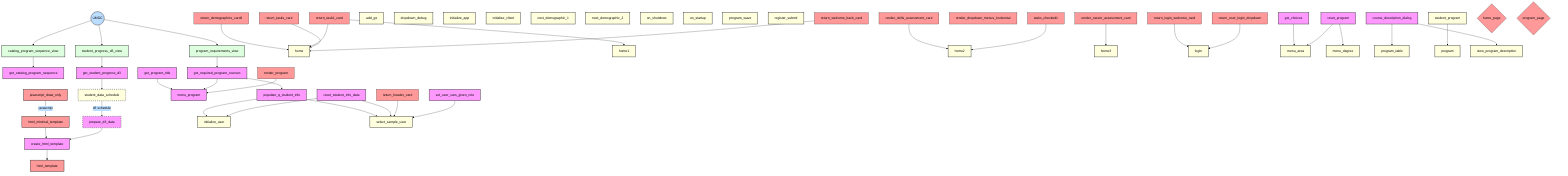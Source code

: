 %%{init: {
  'theme': 'base',
  'themeVariables': {
    'primaryColor': '#ff9999',
    'primaryTextColor': '#000000',
    'primaryBorderColor': '#000000',
    'lineColor': '#000000',
    'secondaryColor': '#bdf',
    'tertiaryColor': '#dfd'
  }
}}%%

graph TD
    classDef data fill:#ffd,stroke:#333,stroke-width:2px,stroke-dasharray: 5 5;
    classDef database fill:#bdf,stroke:#333,stroke-width:2px;
    classDef function fill:#f9f,stroke:#333,stroke-width:2px;
    classDef function_REFACTOR fill:#f9f,stroke:#333,stroke-width:2px,stroke-dasharray: 5 5;
    classDef template fill:##ff9999,stroke:#333,stroke-width:2px;
    classDef view fill:#dfd,stroke:#333,stroke-width:2px;
    classDef wave fill:#ffd,stroke:#333,stroke-width:2px;

    %% %% Legend
    %% subgraph Legend
    %%     Z1[Function]:::function
    %%     Z2[Database Table]:::database
    %%     Z3[View]:::view
    %% end

    %% templates
    html_minimal_template[html_minimal_template]:::template
    html_template[html_template]:::template
    javascript_draw_only[javascript_draw_only]:::template 

    %% database
    UMGC((UMGC)):::database

    %% data
    %% student_data[student_data]:::data
    student_data_schedule[student_data_schedule]:::data
    %% df_input[df_input]:::data

    %% views
    catalog_program_sequence_view[catalog_program_sequence_view]:::view
    program_requirements_view[program_requirements_view]:::view
    student_progress_d3_view[student_progress_d3_view]:::view

    %% function
    course_description_dialog[course_description_dialog]:::function
    create_html_template[create_html_template]:::function
    get_catalog_program_sequence[get_catalog_program_sequence]:::function
    get_choices[get_choices]:::function
    get_program_title[get_program_title]:::function
    get_required_program_courses[get_required_program_courses]:::function
    get_student_progress_d3[get_student_progress_d3]:::function
    menu_program[menu_program]:::function
    populate_q_student_info[populate_q_student_info]:::function
    prepare_d3_data[prepare_d3_data]:::function_REFACTOR 
    reset_program[reset_program]:::function
    reset_student_info_data[reset_student_info_data]:::function
    set_user_vars_given_role[set_user_vars_given_role]:::function

    %% wave functions
    add_ge[add_ge]:::wave
    dropdown_debug[dropdown_debug]:::wave
    home[home]:::wave
    home1[home1]:::wave
    home2[home2]:::wave
    home3[home3]:::wave
    initialize_app[initialize_app]:::wave
    initialize_client[initialize_client]:::wave
    initialize_user[initialize_user]:::wave
    login[login]:::wave
    menu_area[menu_area]:::wave
    menu_degree[menu_degree]:::wave
    next_demographic_1[next_demographic_1]:::wave
    next_demographic_2[next_demographic_2]:::wave
    on_shutdown[on_shutdown]:::wave
    on_startup[on_startup]:::wave
    program_table[program_table]:::wave
    program_wave[program_wave]:::wave
    program[program]:::wave
    register_submit[register_submit]:::wave
    select_sample_user[select_sample_user]:::wave
    student_program[student_program]:::wave
    view_program_description[view_program_description]:::wave

    %% cards
    render_career_assessment_card[render_career_assessment_card]:::card
    render_dropdown_menus_horizontal[render_dropdown_menus_horizontal]:::card
    render_program[render_program]:::card
    render_skills_assessment_card[render_skills_assessment_card]:::card
    return_demographics_card1[return_demographics_card1]:::card
    return_header_card[return_header_card]:::card
    return_login_welcome_card[return_login_welcome_card]:::card
    return_task1_card[return_task1_card]:::card
    return_tasks_card[return_tasks_card]:::card
    return_user_login_dropdown[return_user_login_dropdown]:::card
    return_welcome_back_card[return_welcome_back_card]:::card
    tasks_checked1[tasks_checked1]:::card

    %% page
    home_page{home_page}:::page
    program_page{program_page}:::page

    %% relationships
    catalog_program_sequence_view --> get_catalog_program_sequence
    course_description_dialog --> program_table
    course_description_dialog --> view_program_description
    create_html_template --> html_template
    get_choices --> menu_area
    get_program_title --> menu_program
    get_required_program_courses --> menu_program
    get_required_program_courses --> populate_q_student_info
    get_student_progress_d3 --> student_data_schedule
    html_minimal_template --> create_html_template
    javascript_draw_only -->|javascript| html_minimal_template
    populate_q_student_info --> initialize_user
    populate_q_student_info --> select_sample_user
    prepare_d3_data --> create_html_template
    program_requirements_view --> get_required_program_courses
    render_career_assessment_card --> home3
    render_program --> menu_program
    render_skills_assessment_card --> home2
    reset_program --> menu_area
    reset_program --> menu_degree
    reset_student_info_data --> initialize_user
    reset_student_info_data --> select_sample_user
    return_demographics_card1 --> home
    return_header_card --> select_sample_user
    return_login_welcome_card --> login
    return_task1_card --> home
    return_task1_card --> home1
    return_tasks_card --> home
    return_user_login_dropdown --> login
    return_welcome_back_card --> home
    set_user_vars_given_role --> select_sample_user
    student_data_schedule -->|df: schedule| prepare_d3_data
    student_program --> program
    student_progress_d3_view --> get_student_progress_d3
    tasks_checked1 --> home2
    UMGC --> catalog_program_sequence_view
    UMGC --> program_requirements_view
    UMGC --> student_progress_d3_view